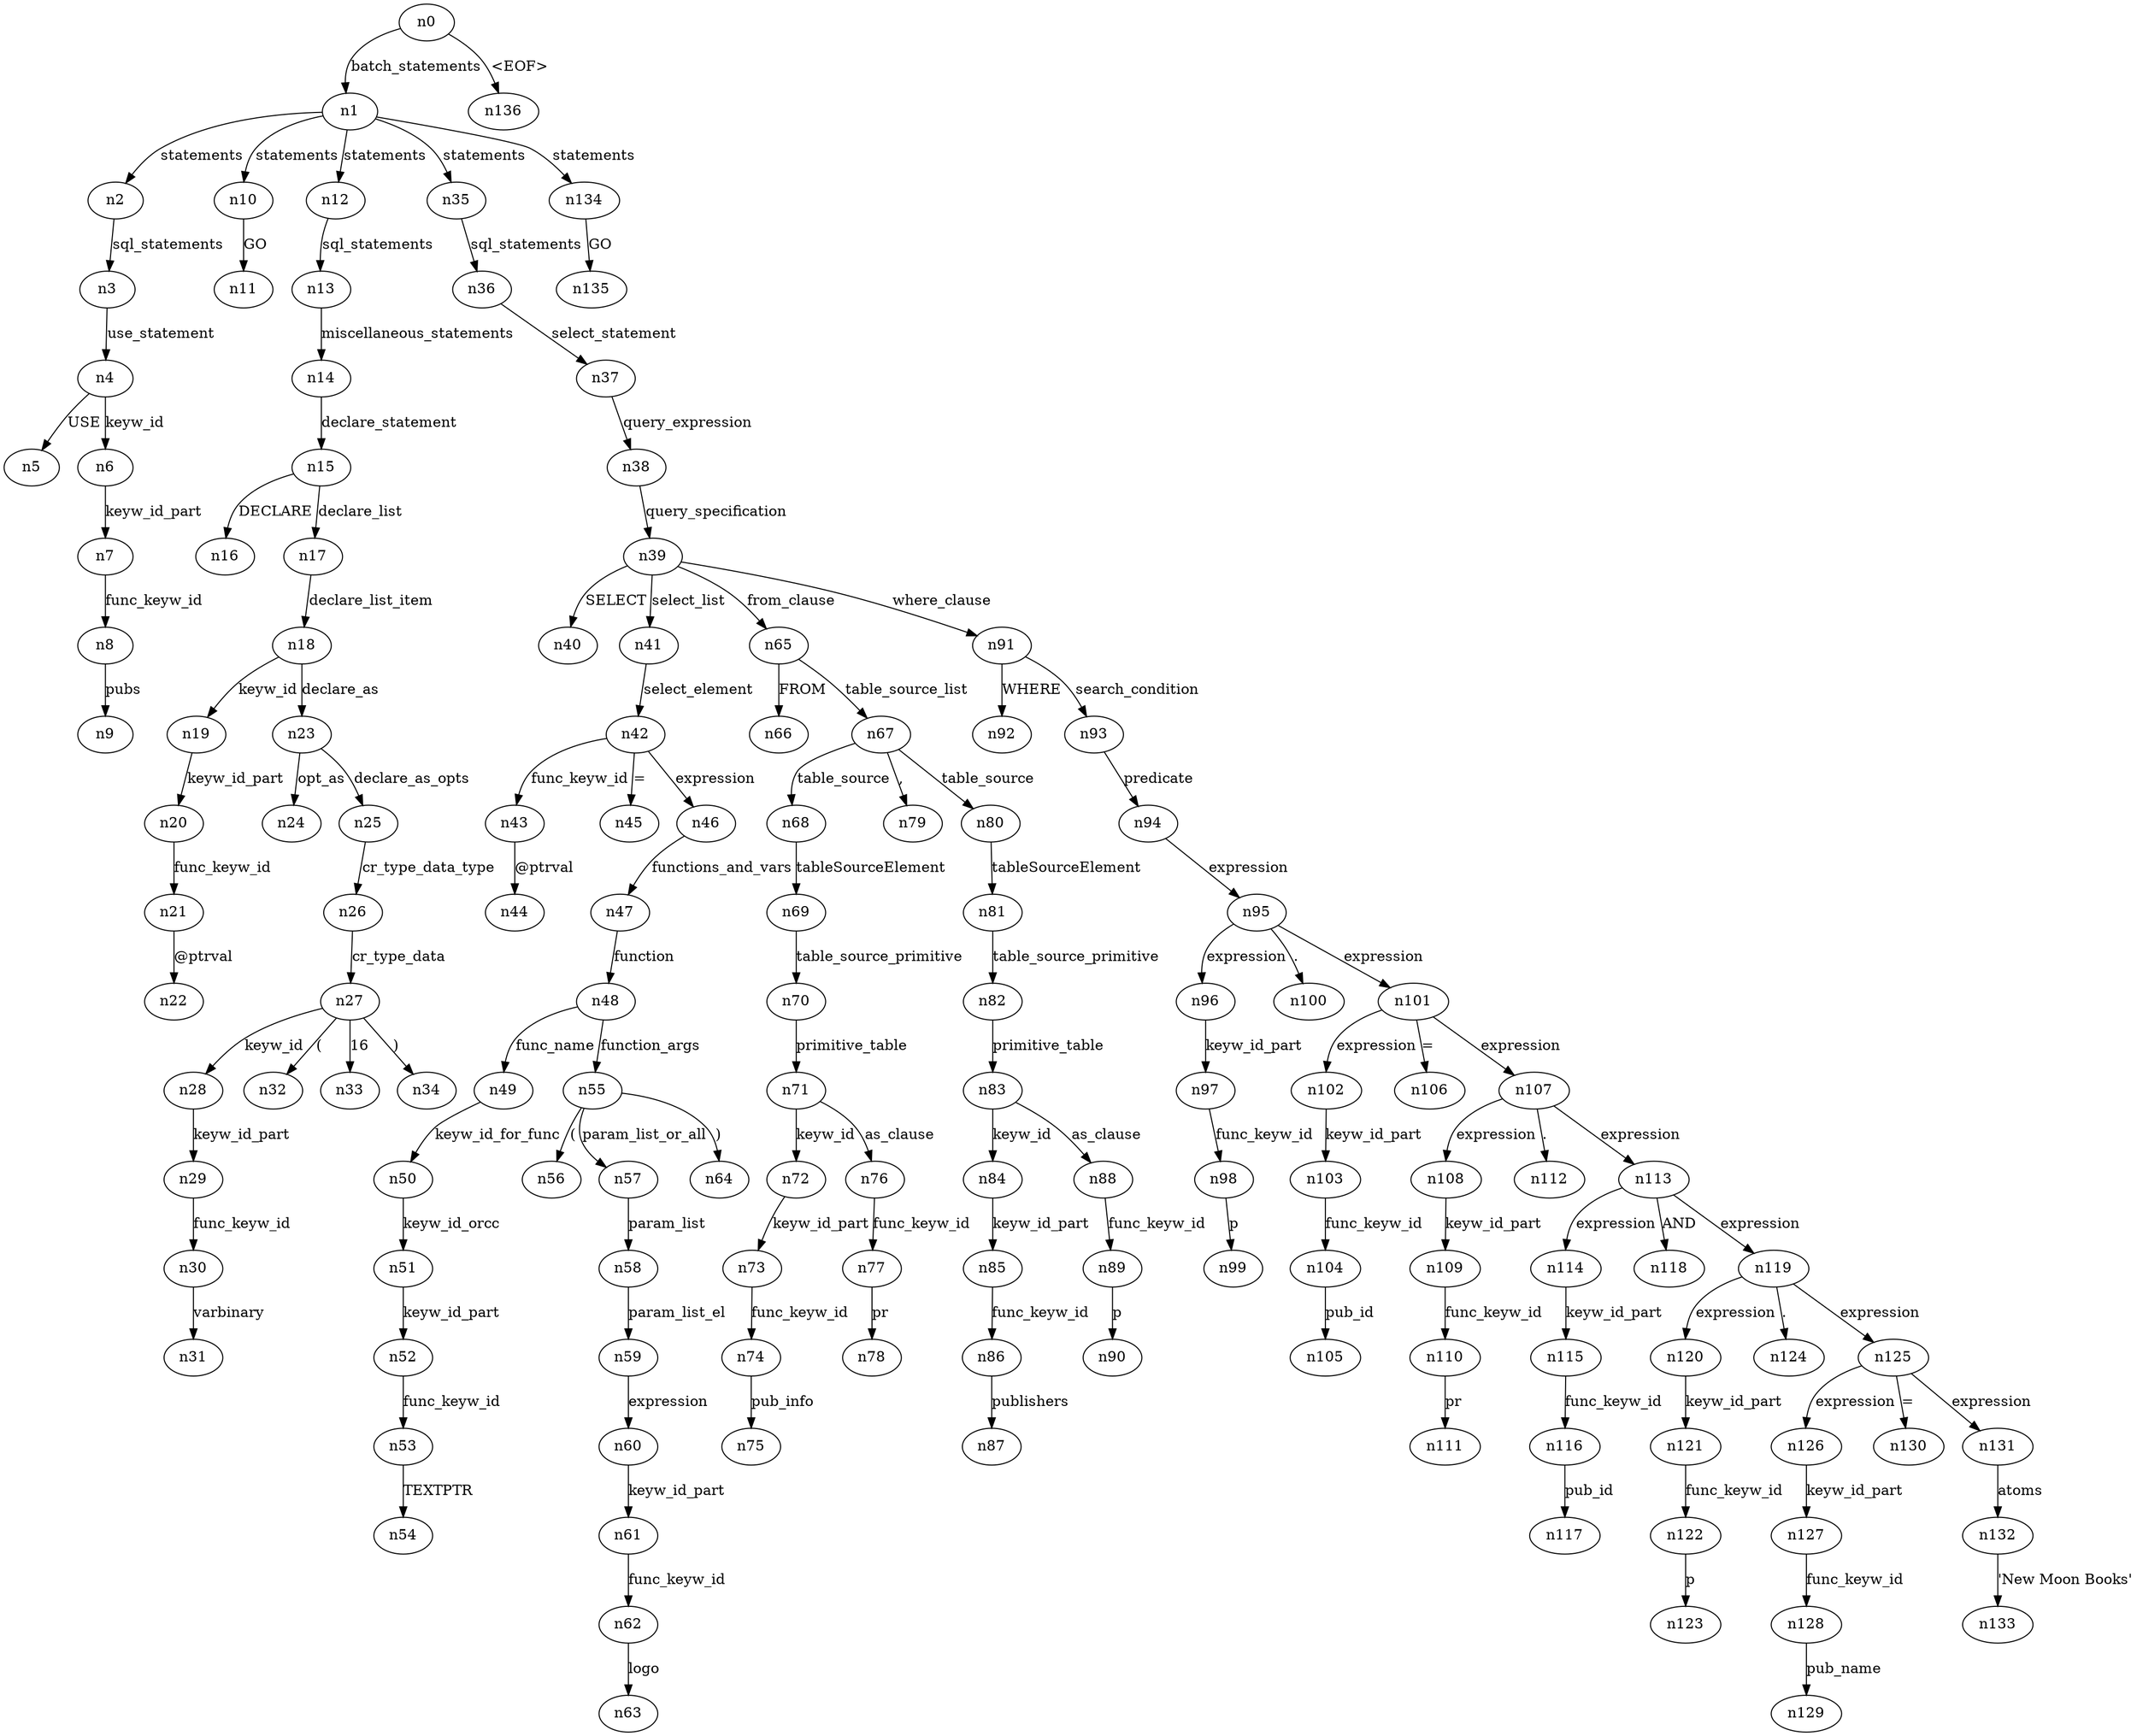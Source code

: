 digraph ParseTree {
  n0 -> n1 [label="batch_statements"];
  n1 -> n2 [label="statements"];
  n2 -> n3 [label="sql_statements"];
  n3 -> n4 [label="use_statement"];
  n4 -> n5 [label="USE"];
  n4 -> n6 [label="keyw_id"];
  n6 -> n7 [label="keyw_id_part"];
  n7 -> n8 [label="func_keyw_id"];
  n8 -> n9 [label="pubs"];
  n1 -> n10 [label="statements"];
  n10 -> n11 [label="GO"];
  n1 -> n12 [label="statements"];
  n12 -> n13 [label="sql_statements"];
  n13 -> n14 [label="miscellaneous_statements"];
  n14 -> n15 [label="declare_statement"];
  n15 -> n16 [label="DECLARE"];
  n15 -> n17 [label="declare_list"];
  n17 -> n18 [label="declare_list_item"];
  n18 -> n19 [label="keyw_id"];
  n19 -> n20 [label="keyw_id_part"];
  n20 -> n21 [label="func_keyw_id"];
  n21 -> n22 [label="@ptrval"];
  n18 -> n23 [label="declare_as"];
  n23 -> n24 [label="opt_as"];
  n23 -> n25 [label="declare_as_opts"];
  n25 -> n26 [label="cr_type_data_type"];
  n26 -> n27 [label="cr_type_data"];
  n27 -> n28 [label="keyw_id"];
  n28 -> n29 [label="keyw_id_part"];
  n29 -> n30 [label="func_keyw_id"];
  n30 -> n31 [label="varbinary"];
  n27 -> n32 [label="("];
  n27 -> n33 [label="16"];
  n27 -> n34 [label=")"];
  n1 -> n35 [label="statements"];
  n35 -> n36 [label="sql_statements"];
  n36 -> n37 [label="select_statement"];
  n37 -> n38 [label="query_expression"];
  n38 -> n39 [label="query_specification"];
  n39 -> n40 [label="SELECT"];
  n39 -> n41 [label="select_list"];
  n41 -> n42 [label="select_element"];
  n42 -> n43 [label="func_keyw_id"];
  n43 -> n44 [label="@ptrval"];
  n42 -> n45 [label="="];
  n42 -> n46 [label="expression"];
  n46 -> n47 [label="functions_and_vars"];
  n47 -> n48 [label="function"];
  n48 -> n49 [label="func_name"];
  n49 -> n50 [label="keyw_id_for_func"];
  n50 -> n51 [label="keyw_id_orcc"];
  n51 -> n52 [label="keyw_id_part"];
  n52 -> n53 [label="func_keyw_id"];
  n53 -> n54 [label="TEXTPTR"];
  n48 -> n55 [label="function_args"];
  n55 -> n56 [label="("];
  n55 -> n57 [label="param_list_or_all"];
  n57 -> n58 [label="param_list"];
  n58 -> n59 [label="param_list_el"];
  n59 -> n60 [label="expression"];
  n60 -> n61 [label="keyw_id_part"];
  n61 -> n62 [label="func_keyw_id"];
  n62 -> n63 [label="logo"];
  n55 -> n64 [label=")"];
  n39 -> n65 [label="from_clause"];
  n65 -> n66 [label="FROM"];
  n65 -> n67 [label="table_source_list"];
  n67 -> n68 [label="table_source"];
  n68 -> n69 [label="tableSourceElement"];
  n69 -> n70 [label="table_source_primitive"];
  n70 -> n71 [label="primitive_table"];
  n71 -> n72 [label="keyw_id"];
  n72 -> n73 [label="keyw_id_part"];
  n73 -> n74 [label="func_keyw_id"];
  n74 -> n75 [label="pub_info"];
  n71 -> n76 [label="as_clause"];
  n76 -> n77 [label="func_keyw_id"];
  n77 -> n78 [label="pr"];
  n67 -> n79 [label=","];
  n67 -> n80 [label="table_source"];
  n80 -> n81 [label="tableSourceElement"];
  n81 -> n82 [label="table_source_primitive"];
  n82 -> n83 [label="primitive_table"];
  n83 -> n84 [label="keyw_id"];
  n84 -> n85 [label="keyw_id_part"];
  n85 -> n86 [label="func_keyw_id"];
  n86 -> n87 [label="publishers"];
  n83 -> n88 [label="as_clause"];
  n88 -> n89 [label="func_keyw_id"];
  n89 -> n90 [label="p"];
  n39 -> n91 [label="where_clause"];
  n91 -> n92 [label="WHERE"];
  n91 -> n93 [label="search_condition"];
  n93 -> n94 [label="predicate"];
  n94 -> n95 [label="expression"];
  n95 -> n96 [label="expression"];
  n96 -> n97 [label="keyw_id_part"];
  n97 -> n98 [label="func_keyw_id"];
  n98 -> n99 [label="p"];
  n95 -> n100 [label="."];
  n95 -> n101 [label="expression"];
  n101 -> n102 [label="expression"];
  n102 -> n103 [label="keyw_id_part"];
  n103 -> n104 [label="func_keyw_id"];
  n104 -> n105 [label="pub_id"];
  n101 -> n106 [label="="];
  n101 -> n107 [label="expression"];
  n107 -> n108 [label="expression"];
  n108 -> n109 [label="keyw_id_part"];
  n109 -> n110 [label="func_keyw_id"];
  n110 -> n111 [label="pr"];
  n107 -> n112 [label="."];
  n107 -> n113 [label="expression"];
  n113 -> n114 [label="expression"];
  n114 -> n115 [label="keyw_id_part"];
  n115 -> n116 [label="func_keyw_id"];
  n116 -> n117 [label="pub_id"];
  n113 -> n118 [label="AND"];
  n113 -> n119 [label="expression"];
  n119 -> n120 [label="expression"];
  n120 -> n121 [label="keyw_id_part"];
  n121 -> n122 [label="func_keyw_id"];
  n122 -> n123 [label="p"];
  n119 -> n124 [label="."];
  n119 -> n125 [label="expression"];
  n125 -> n126 [label="expression"];
  n126 -> n127 [label="keyw_id_part"];
  n127 -> n128 [label="func_keyw_id"];
  n128 -> n129 [label="pub_name"];
  n125 -> n130 [label="="];
  n125 -> n131 [label="expression"];
  n131 -> n132 [label="atoms"];
  n132 -> n133 [label="'New Moon Books'"];
  n1 -> n134 [label="statements"];
  n134 -> n135 [label="GO"];
  n0 -> n136 [label="<EOF>"];
}